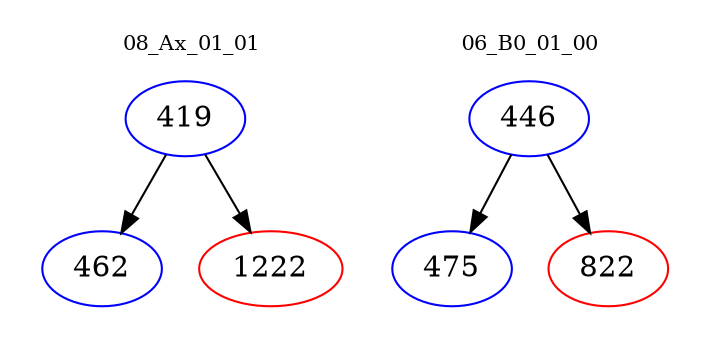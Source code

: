 digraph{
subgraph cluster_0 {
color = white
label = "08_Ax_01_01";
fontsize=10;
T0_419 [label="419", color="blue"]
T0_419 -> T0_462 [color="black"]
T0_462 [label="462", color="blue"]
T0_419 -> T0_1222 [color="black"]
T0_1222 [label="1222", color="red"]
}
subgraph cluster_1 {
color = white
label = "06_B0_01_00";
fontsize=10;
T1_446 [label="446", color="blue"]
T1_446 -> T1_475 [color="black"]
T1_475 [label="475", color="blue"]
T1_446 -> T1_822 [color="black"]
T1_822 [label="822", color="red"]
}
}
